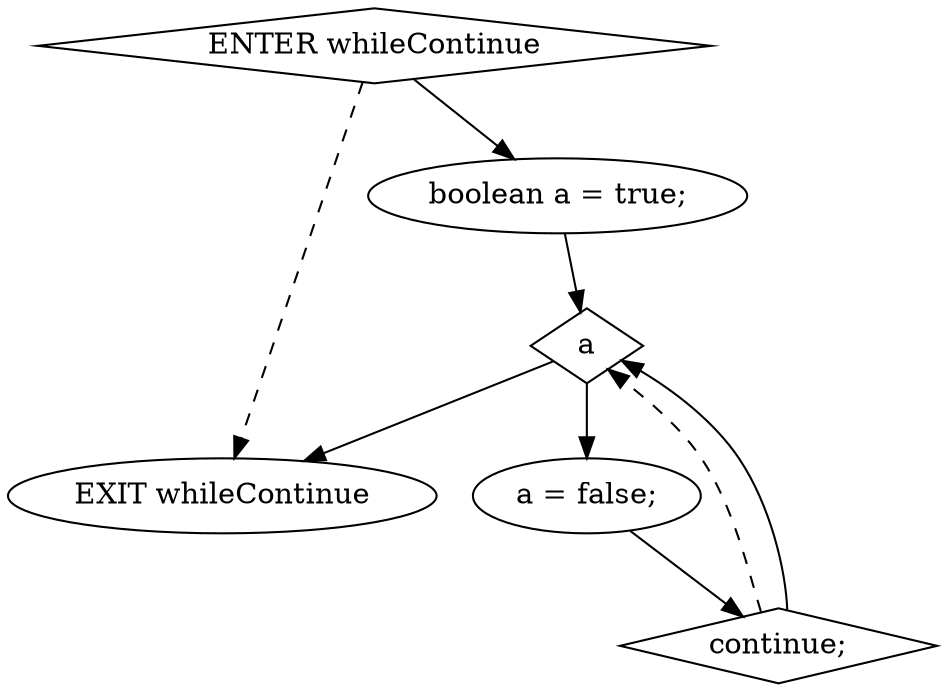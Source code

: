 digraph G {
  0 [ shape="diamond" label="ENTER whileContinue" ];
  1 [ label="EXIT whileContinue" ];
  2 [ label="boolean a = true;" ];
  3 [ shape="diamond" label="a" ];
  4 [ label="a = false;" ];
  5 [ shape="diamond" label="continue;" ];
  0 -> 2 [ ];
  2 -> 3 [ ];
  3 -> 4 [ ];
  4 -> 5 [ ];
  5 -> 3 [ style="dashed" ];
  5 -> 3 [ ];
  3 -> 1 [ ];
  0 -> 1 [ style="dashed" ];
}
